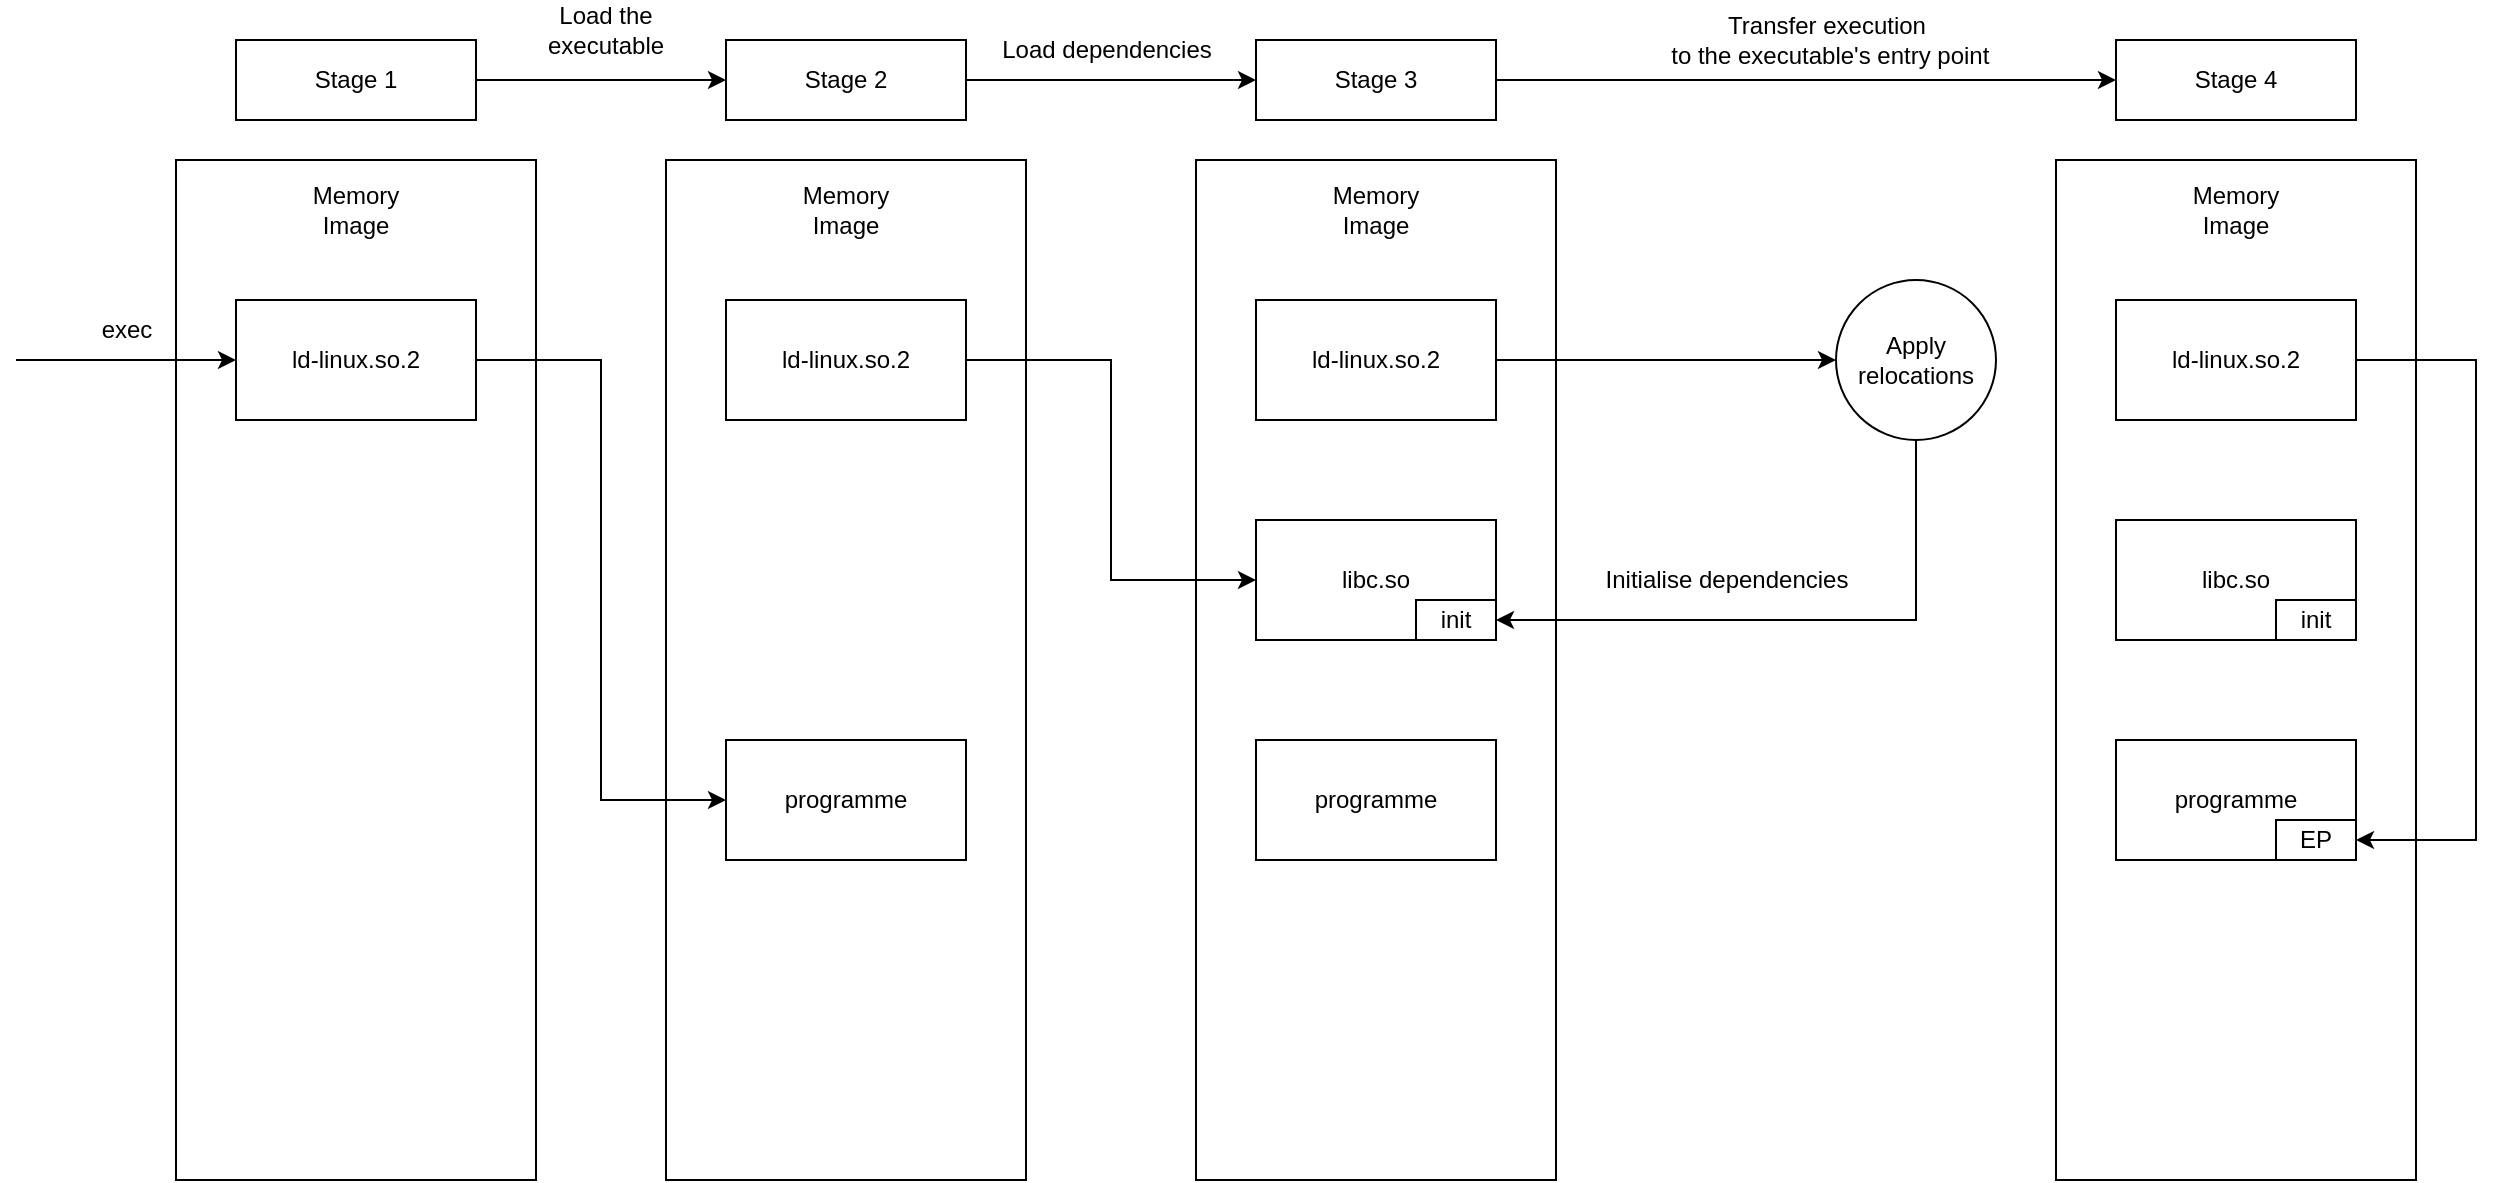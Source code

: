 <mxfile version="20.2.0" type="device"><diagram id="wzOUQPn-OB_RcPLpcT2D" name="Page-1"><mxGraphModel dx="1422" dy="780" grid="1" gridSize="10" guides="1" tooltips="1" connect="1" arrows="1" fold="1" page="1" pageScale="1" pageWidth="850" pageHeight="1100" math="0" shadow="0"><root><mxCell id="0"/><mxCell id="1" parent="0"/><mxCell id="PoqtTsGSnbvmSLsIwdUD-20" value="" style="rounded=0;whiteSpace=wrap;html=1;" vertex="1" parent="1"><mxGeometry x="640" y="140" width="180" height="510" as="geometry"/></mxCell><mxCell id="PoqtTsGSnbvmSLsIwdUD-8" value="" style="rounded=0;whiteSpace=wrap;html=1;" vertex="1" parent="1"><mxGeometry x="375" y="140" width="180" height="510" as="geometry"/></mxCell><mxCell id="PoqtTsGSnbvmSLsIwdUD-6" value="" style="rounded=0;whiteSpace=wrap;html=1;" vertex="1" parent="1"><mxGeometry x="130" y="140" width="180" height="510" as="geometry"/></mxCell><mxCell id="PoqtTsGSnbvmSLsIwdUD-19" style="edgeStyle=orthogonalEdgeStyle;rounded=0;orthogonalLoop=1;jettySize=auto;html=1;exitX=1;exitY=0.5;exitDx=0;exitDy=0;entryX=0;entryY=0.5;entryDx=0;entryDy=0;" edge="1" parent="1" source="PoqtTsGSnbvmSLsIwdUD-1" target="PoqtTsGSnbvmSLsIwdUD-9"><mxGeometry relative="1" as="geometry"/></mxCell><mxCell id="PoqtTsGSnbvmSLsIwdUD-1" value="Stage 1" style="rounded=0;whiteSpace=wrap;html=1;" vertex="1" parent="1"><mxGeometry x="160" y="80" width="120" height="40" as="geometry"/></mxCell><mxCell id="PoqtTsGSnbvmSLsIwdUD-18" style="edgeStyle=orthogonalEdgeStyle;rounded=0;orthogonalLoop=1;jettySize=auto;html=1;exitX=1;exitY=0.5;exitDx=0;exitDy=0;entryX=0;entryY=0.5;entryDx=0;entryDy=0;" edge="1" parent="1" source="PoqtTsGSnbvmSLsIwdUD-3" target="PoqtTsGSnbvmSLsIwdUD-15"><mxGeometry relative="1" as="geometry"/></mxCell><mxCell id="PoqtTsGSnbvmSLsIwdUD-3" value="ld-linux.so.2" style="rounded=0;whiteSpace=wrap;html=1;" vertex="1" parent="1"><mxGeometry x="160" y="210" width="120" height="60" as="geometry"/></mxCell><mxCell id="PoqtTsGSnbvmSLsIwdUD-4" value="" style="endArrow=classic;html=1;rounded=0;entryX=0;entryY=0.5;entryDx=0;entryDy=0;" edge="1" parent="1" target="PoqtTsGSnbvmSLsIwdUD-3"><mxGeometry width="50" height="50" relative="1" as="geometry"><mxPoint x="50" y="240" as="sourcePoint"/><mxPoint x="450" y="420" as="targetPoint"/></mxGeometry></mxCell><mxCell id="PoqtTsGSnbvmSLsIwdUD-5" value="exec" style="text;html=1;align=center;verticalAlign=middle;resizable=0;points=[];autosize=1;strokeColor=none;fillColor=none;" vertex="1" parent="1"><mxGeometry x="80" y="210" width="50" height="30" as="geometry"/></mxCell><mxCell id="PoqtTsGSnbvmSLsIwdUD-7" value="Memory Image" style="text;html=1;strokeColor=none;fillColor=none;align=center;verticalAlign=middle;whiteSpace=wrap;rounded=0;" vertex="1" parent="1"><mxGeometry x="190" y="150" width="60" height="30" as="geometry"/></mxCell><mxCell id="PoqtTsGSnbvmSLsIwdUD-25" style="edgeStyle=orthogonalEdgeStyle;rounded=0;orthogonalLoop=1;jettySize=auto;html=1;exitX=1;exitY=0.5;exitDx=0;exitDy=0;entryX=0;entryY=0.5;entryDx=0;entryDy=0;" edge="1" parent="1" source="PoqtTsGSnbvmSLsIwdUD-9" target="PoqtTsGSnbvmSLsIwdUD-21"><mxGeometry relative="1" as="geometry"/></mxCell><mxCell id="PoqtTsGSnbvmSLsIwdUD-9" value="Stage 2" style="rounded=0;whiteSpace=wrap;html=1;" vertex="1" parent="1"><mxGeometry x="405" y="80" width="120" height="40" as="geometry"/></mxCell><mxCell id="PoqtTsGSnbvmSLsIwdUD-28" style="edgeStyle=orthogonalEdgeStyle;rounded=0;orthogonalLoop=1;jettySize=auto;html=1;exitX=1;exitY=0.5;exitDx=0;exitDy=0;entryX=0;entryY=0.5;entryDx=0;entryDy=0;" edge="1" parent="1" source="PoqtTsGSnbvmSLsIwdUD-10" target="PoqtTsGSnbvmSLsIwdUD-27"><mxGeometry relative="1" as="geometry"/></mxCell><mxCell id="PoqtTsGSnbvmSLsIwdUD-10" value="ld-linux.so.2" style="rounded=0;whiteSpace=wrap;html=1;" vertex="1" parent="1"><mxGeometry x="405" y="210" width="120" height="60" as="geometry"/></mxCell><mxCell id="PoqtTsGSnbvmSLsIwdUD-13" value="Memory Image" style="text;html=1;strokeColor=none;fillColor=none;align=center;verticalAlign=middle;whiteSpace=wrap;rounded=0;" vertex="1" parent="1"><mxGeometry x="435" y="150" width="60" height="30" as="geometry"/></mxCell><mxCell id="PoqtTsGSnbvmSLsIwdUD-15" value="programme" style="rounded=0;whiteSpace=wrap;html=1;" vertex="1" parent="1"><mxGeometry x="405" y="430" width="120" height="60" as="geometry"/></mxCell><mxCell id="PoqtTsGSnbvmSLsIwdUD-17" value="Load the executable" style="text;html=1;strokeColor=none;fillColor=none;align=center;verticalAlign=middle;whiteSpace=wrap;rounded=0;" vertex="1" parent="1"><mxGeometry x="315" y="60" width="60" height="30" as="geometry"/></mxCell><mxCell id="PoqtTsGSnbvmSLsIwdUD-43" style="edgeStyle=orthogonalEdgeStyle;rounded=0;orthogonalLoop=1;jettySize=auto;html=1;exitX=1;exitY=0.5;exitDx=0;exitDy=0;entryX=0;entryY=0.5;entryDx=0;entryDy=0;" edge="1" parent="1" source="PoqtTsGSnbvmSLsIwdUD-21" target="PoqtTsGSnbvmSLsIwdUD-37"><mxGeometry relative="1" as="geometry"/></mxCell><mxCell id="PoqtTsGSnbvmSLsIwdUD-21" value="Stage 3" style="rounded=0;whiteSpace=wrap;html=1;" vertex="1" parent="1"><mxGeometry x="670" y="80" width="120" height="40" as="geometry"/></mxCell><mxCell id="PoqtTsGSnbvmSLsIwdUD-30" style="edgeStyle=orthogonalEdgeStyle;rounded=0;orthogonalLoop=1;jettySize=auto;html=1;exitX=1;exitY=0.5;exitDx=0;exitDy=0;" edge="1" parent="1" source="PoqtTsGSnbvmSLsIwdUD-22" target="PoqtTsGSnbvmSLsIwdUD-31"><mxGeometry relative="1" as="geometry"><mxPoint x="890" y="240" as="targetPoint"/></mxGeometry></mxCell><mxCell id="PoqtTsGSnbvmSLsIwdUD-22" value="ld-linux.so.2" style="rounded=0;whiteSpace=wrap;html=1;" vertex="1" parent="1"><mxGeometry x="670" y="210" width="120" height="60" as="geometry"/></mxCell><mxCell id="PoqtTsGSnbvmSLsIwdUD-23" value="Memory Image" style="text;html=1;strokeColor=none;fillColor=none;align=center;verticalAlign=middle;whiteSpace=wrap;rounded=0;" vertex="1" parent="1"><mxGeometry x="700" y="150" width="60" height="30" as="geometry"/></mxCell><mxCell id="PoqtTsGSnbvmSLsIwdUD-24" value="programme" style="rounded=0;whiteSpace=wrap;html=1;" vertex="1" parent="1"><mxGeometry x="670" y="430" width="120" height="60" as="geometry"/></mxCell><mxCell id="PoqtTsGSnbvmSLsIwdUD-26" value="Load dependencies" style="text;html=1;align=center;verticalAlign=middle;resizable=0;points=[];autosize=1;strokeColor=none;fillColor=none;" vertex="1" parent="1"><mxGeometry x="530" y="70" width="130" height="30" as="geometry"/></mxCell><mxCell id="PoqtTsGSnbvmSLsIwdUD-27" value="libc.so" style="rounded=0;whiteSpace=wrap;html=1;" vertex="1" parent="1"><mxGeometry x="670" y="320" width="120" height="60" as="geometry"/></mxCell><mxCell id="PoqtTsGSnbvmSLsIwdUD-29" value="init" style="rounded=0;whiteSpace=wrap;html=1;" vertex="1" parent="1"><mxGeometry x="750" y="360" width="40" height="20" as="geometry"/></mxCell><mxCell id="PoqtTsGSnbvmSLsIwdUD-32" style="edgeStyle=orthogonalEdgeStyle;rounded=0;orthogonalLoop=1;jettySize=auto;html=1;entryX=1;entryY=0.5;entryDx=0;entryDy=0;" edge="1" parent="1" source="PoqtTsGSnbvmSLsIwdUD-31" target="PoqtTsGSnbvmSLsIwdUD-29"><mxGeometry relative="1" as="geometry"><Array as="points"><mxPoint x="1000" y="370"/></Array></mxGeometry></mxCell><mxCell id="PoqtTsGSnbvmSLsIwdUD-31" value="Apply relocations" style="ellipse;whiteSpace=wrap;html=1;aspect=fixed;" vertex="1" parent="1"><mxGeometry x="960" y="200" width="80" height="80" as="geometry"/></mxCell><mxCell id="PoqtTsGSnbvmSLsIwdUD-33" value="Initialise dependencies" style="text;html=1;align=center;verticalAlign=middle;resizable=0;points=[];autosize=1;strokeColor=none;fillColor=none;" vertex="1" parent="1"><mxGeometry x="830" y="335" width="150" height="30" as="geometry"/></mxCell><mxCell id="PoqtTsGSnbvmSLsIwdUD-36" value="" style="rounded=0;whiteSpace=wrap;html=1;" vertex="1" parent="1"><mxGeometry x="1070" y="140" width="180" height="510" as="geometry"/></mxCell><mxCell id="PoqtTsGSnbvmSLsIwdUD-37" value="Stage 4" style="rounded=0;whiteSpace=wrap;html=1;" vertex="1" parent="1"><mxGeometry x="1100" y="80" width="120" height="40" as="geometry"/></mxCell><mxCell id="PoqtTsGSnbvmSLsIwdUD-48" style="edgeStyle=orthogonalEdgeStyle;rounded=0;orthogonalLoop=1;jettySize=auto;html=1;entryX=1;entryY=0.5;entryDx=0;entryDy=0;" edge="1" parent="1" source="PoqtTsGSnbvmSLsIwdUD-38" target="PoqtTsGSnbvmSLsIwdUD-46"><mxGeometry relative="1" as="geometry"><Array as="points"><mxPoint x="1280" y="240"/><mxPoint x="1280" y="480"/></Array></mxGeometry></mxCell><mxCell id="PoqtTsGSnbvmSLsIwdUD-38" value="ld-linux.so.2" style="rounded=0;whiteSpace=wrap;html=1;" vertex="1" parent="1"><mxGeometry x="1100" y="210" width="120" height="60" as="geometry"/></mxCell><mxCell id="PoqtTsGSnbvmSLsIwdUD-39" value="Memory Image" style="text;html=1;strokeColor=none;fillColor=none;align=center;verticalAlign=middle;whiteSpace=wrap;rounded=0;" vertex="1" parent="1"><mxGeometry x="1130" y="150" width="60" height="30" as="geometry"/></mxCell><mxCell id="PoqtTsGSnbvmSLsIwdUD-40" value="programme" style="rounded=0;whiteSpace=wrap;html=1;" vertex="1" parent="1"><mxGeometry x="1100" y="430" width="120" height="60" as="geometry"/></mxCell><mxCell id="PoqtTsGSnbvmSLsIwdUD-41" value="libc.so" style="rounded=0;whiteSpace=wrap;html=1;" vertex="1" parent="1"><mxGeometry x="1100" y="320" width="120" height="60" as="geometry"/></mxCell><mxCell id="PoqtTsGSnbvmSLsIwdUD-42" value="init" style="rounded=0;whiteSpace=wrap;html=1;" vertex="1" parent="1"><mxGeometry x="1180" y="360" width="40" height="20" as="geometry"/></mxCell><mxCell id="PoqtTsGSnbvmSLsIwdUD-44" value="&lt;div&gt;Transfer execution&lt;/div&gt;&lt;div&gt;&amp;nbsp;to the executable's entry point&lt;/div&gt;" style="text;html=1;align=center;verticalAlign=middle;resizable=0;points=[];autosize=1;strokeColor=none;fillColor=none;" vertex="1" parent="1"><mxGeometry x="860" y="60" width="190" height="40" as="geometry"/></mxCell><mxCell id="PoqtTsGSnbvmSLsIwdUD-46" value="EP" style="rounded=0;whiteSpace=wrap;html=1;" vertex="1" parent="1"><mxGeometry x="1180" y="470" width="40" height="20" as="geometry"/></mxCell></root></mxGraphModel></diagram></mxfile>